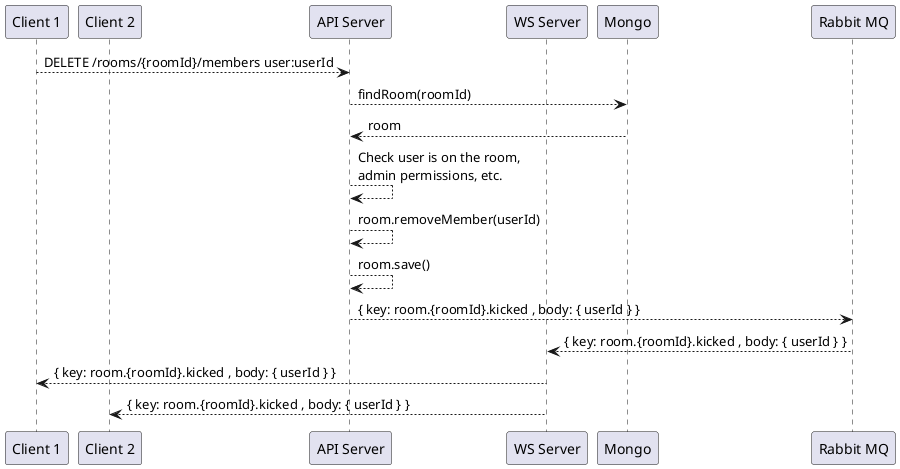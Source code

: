 @startuml
skinparam componentStyle uml2

participant "Client 1" as c1
participant "Client 2" as c2

participant "API Server" as as
participant "WS Server" as ws

participant "Mongo" as mdb

participant "Rabbit MQ" as rbb


c1 --> as : DELETE /rooms/{roomId}/members user:userId
as --> mdb : findRoom(roomId)
as <-- mdb : room
as --> as : Check user is on the room,\nadmin permissions, etc.
as --> as : room.removeMember(userId)
as --> as : room.save()
as --> rbb : { key: room.{roomId}.kicked , body: { userId } }

rbb --> ws : { key: room.{roomId}.kicked , body: { userId } }

ws --> c1 : { key: room.{roomId}.kicked , body: { userId } }
ws --> c2 : { key: room.{roomId}.kicked , body: { userId } }

@enduml

